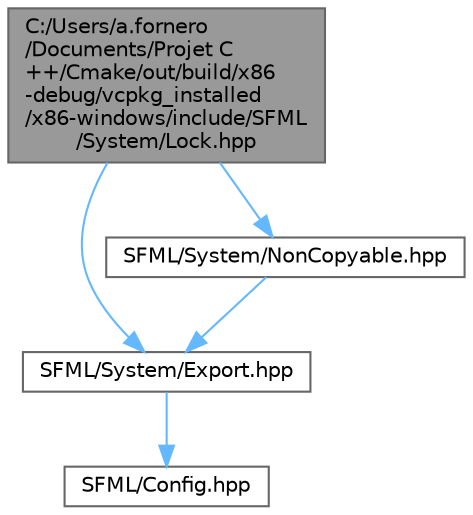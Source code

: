digraph "C:/Users/a.fornero/Documents/Projet C++/Cmake/out/build/x86-debug/vcpkg_installed/x86-windows/include/SFML/System/Lock.hpp"
{
 // LATEX_PDF_SIZE
  bgcolor="transparent";
  edge [fontname=Helvetica,fontsize=10,labelfontname=Helvetica,labelfontsize=10];
  node [fontname=Helvetica,fontsize=10,shape=box,height=0.2,width=0.4];
  Node1 [id="Node000001",label="C:/Users/a.fornero\l/Documents/Projet C\l++/Cmake/out/build/x86\l-debug/vcpkg_installed\l/x86-windows/include/SFML\l/System/Lock.hpp",height=0.2,width=0.4,color="gray40", fillcolor="grey60", style="filled", fontcolor="black",tooltip=" "];
  Node1 -> Node2 [id="edge1_Node000001_Node000002",color="steelblue1",style="solid",tooltip=" "];
  Node2 [id="Node000002",label="SFML/System/Export.hpp",height=0.2,width=0.4,color="grey40", fillcolor="white", style="filled",URL="$_system_2_export_8hpp.html",tooltip=" "];
  Node2 -> Node3 [id="edge2_Node000002_Node000003",color="steelblue1",style="solid",tooltip=" "];
  Node3 [id="Node000003",label="SFML/Config.hpp",height=0.2,width=0.4,color="grey40", fillcolor="white", style="filled",URL="$_config_8hpp.html",tooltip=" "];
  Node1 -> Node4 [id="edge3_Node000001_Node000004",color="steelblue1",style="solid",tooltip=" "];
  Node4 [id="Node000004",label="SFML/System/NonCopyable.hpp",height=0.2,width=0.4,color="grey40", fillcolor="white", style="filled",URL="$_non_copyable_8hpp.html",tooltip=" "];
  Node4 -> Node2 [id="edge4_Node000004_Node000002",color="steelblue1",style="solid",tooltip=" "];
}
